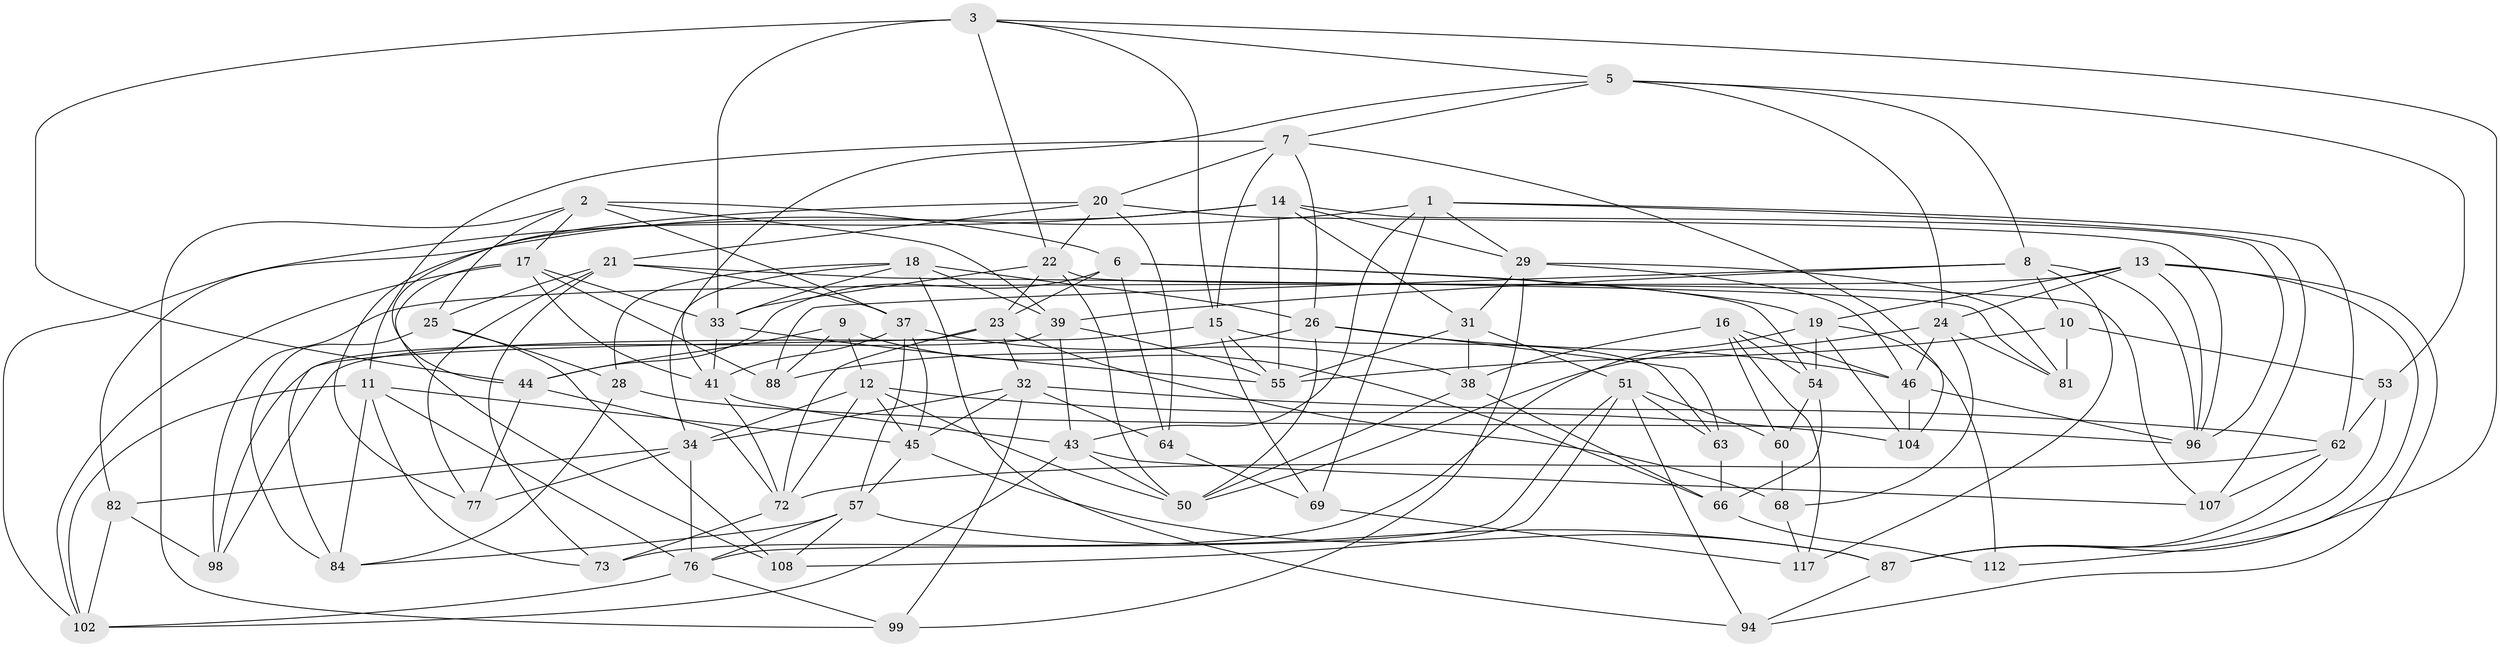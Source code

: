 // Generated by graph-tools (version 1.1) at 2025/24/03/03/25 07:24:29]
// undirected, 71 vertices, 187 edges
graph export_dot {
graph [start="1"]
  node [color=gray90,style=filled];
  1 [super="+4"];
  2 [super="+83"];
  3 [super="+36"];
  5 [super="+85"];
  6 [super="+59"];
  7 [super="+67"];
  8 [super="+52"];
  9;
  10;
  11 [super="+100"];
  12 [super="+114"];
  13 [super="+42"];
  14 [super="+49"];
  15 [super="+40"];
  16 [super="+61"];
  17 [super="+56"];
  18 [super="+71"];
  19 [super="+70"];
  20 [super="+111"];
  21 [super="+30"];
  22 [super="+35"];
  23 [super="+27"];
  24 [super="+113"];
  25 [super="+116"];
  26 [super="+119"];
  28;
  29 [super="+95"];
  31 [super="+74"];
  32 [super="+101"];
  33 [super="+47"];
  34 [super="+58"];
  37 [super="+48"];
  38 [super="+65"];
  39 [super="+90"];
  41 [super="+79"];
  43 [super="+97"];
  44 [super="+110"];
  45 [super="+105"];
  46 [super="+103"];
  50 [super="+91"];
  51 [super="+93"];
  53;
  54 [super="+75"];
  55 [super="+109"];
  57 [super="+89"];
  60;
  62 [super="+78"];
  63;
  64;
  66 [super="+80"];
  68;
  69;
  72 [super="+86"];
  73;
  76 [super="+115"];
  77;
  81;
  82;
  84 [super="+118"];
  87 [super="+92"];
  88;
  94;
  96 [super="+120"];
  98;
  99;
  102 [super="+106"];
  104;
  107;
  108;
  112;
  117;
  1 -- 82;
  1 -- 62;
  1 -- 107;
  1 -- 43;
  1 -- 69;
  1 -- 29;
  2 -- 6;
  2 -- 17;
  2 -- 25;
  2 -- 99;
  2 -- 37;
  2 -- 39;
  3 -- 44;
  3 -- 33;
  3 -- 5;
  3 -- 87;
  3 -- 22;
  3 -- 15;
  5 -- 7;
  5 -- 8;
  5 -- 53;
  5 -- 41;
  5 -- 24;
  6 -- 23;
  6 -- 54;
  6 -- 19;
  6 -- 64;
  6 -- 44;
  7 -- 26;
  7 -- 104;
  7 -- 11;
  7 -- 20;
  7 -- 15;
  8 -- 88;
  8 -- 10;
  8 -- 117;
  8 -- 39;
  8 -- 96;
  9 -- 88;
  9 -- 12;
  9 -- 44;
  9 -- 66;
  10 -- 53;
  10 -- 55;
  10 -- 81;
  11 -- 73;
  11 -- 102;
  11 -- 76;
  11 -- 45;
  11 -- 84;
  12 -- 104;
  12 -- 72;
  12 -- 50;
  12 -- 45;
  12 -- 34;
  13 -- 96;
  13 -- 98;
  13 -- 112;
  13 -- 19;
  13 -- 94;
  13 -- 24;
  14 -- 55;
  14 -- 77;
  14 -- 96;
  14 -- 102;
  14 -- 31;
  14 -- 29;
  15 -- 98;
  15 -- 63;
  15 -- 69;
  15 -- 55;
  16 -- 60;
  16 -- 46;
  16 -- 117;
  16 -- 54 [weight=2];
  16 -- 38;
  17 -- 88;
  17 -- 102;
  17 -- 108;
  17 -- 33;
  17 -- 41;
  18 -- 39;
  18 -- 34;
  18 -- 28;
  18 -- 33;
  18 -- 26;
  18 -- 94;
  19 -- 112;
  19 -- 73;
  19 -- 104;
  19 -- 54;
  20 -- 64;
  20 -- 22;
  20 -- 96;
  20 -- 21;
  20 -- 44;
  21 -- 77;
  21 -- 37;
  21 -- 73;
  21 -- 81;
  21 -- 25;
  22 -- 107;
  22 -- 33;
  22 -- 23;
  22 -- 50;
  23 -- 72;
  23 -- 32;
  23 -- 84;
  23 -- 68;
  24 -- 50;
  24 -- 46;
  24 -- 81;
  24 -- 68;
  25 -- 108;
  25 -- 84 [weight=2];
  25 -- 28;
  26 -- 63;
  26 -- 88;
  26 -- 46;
  26 -- 50;
  28 -- 84;
  28 -- 96;
  29 -- 81;
  29 -- 46;
  29 -- 99;
  29 -- 31;
  31 -- 38 [weight=2];
  31 -- 51;
  31 -- 55;
  32 -- 64;
  32 -- 99;
  32 -- 62;
  32 -- 45;
  32 -- 34;
  33 -- 41;
  33 -- 55;
  34 -- 82;
  34 -- 76;
  34 -- 77;
  37 -- 45;
  37 -- 57;
  37 -- 38;
  37 -- 41;
  38 -- 66;
  38 -- 50;
  39 -- 98;
  39 -- 55;
  39 -- 43;
  41 -- 72;
  41 -- 43;
  43 -- 50;
  43 -- 107;
  43 -- 102;
  44 -- 72;
  44 -- 77;
  45 -- 57;
  45 -- 87;
  46 -- 104;
  46 -- 96;
  51 -- 63;
  51 -- 60;
  51 -- 76;
  51 -- 108;
  51 -- 94;
  53 -- 62;
  53 -- 87;
  54 -- 66;
  54 -- 60;
  57 -- 108;
  57 -- 76;
  57 -- 87;
  57 -- 84;
  60 -- 68;
  62 -- 72;
  62 -- 107;
  62 -- 87;
  63 -- 66;
  64 -- 69;
  66 -- 112 [weight=2];
  68 -- 117;
  69 -- 117;
  72 -- 73;
  76 -- 99;
  76 -- 102;
  82 -- 98;
  82 -- 102;
  87 -- 94;
}
